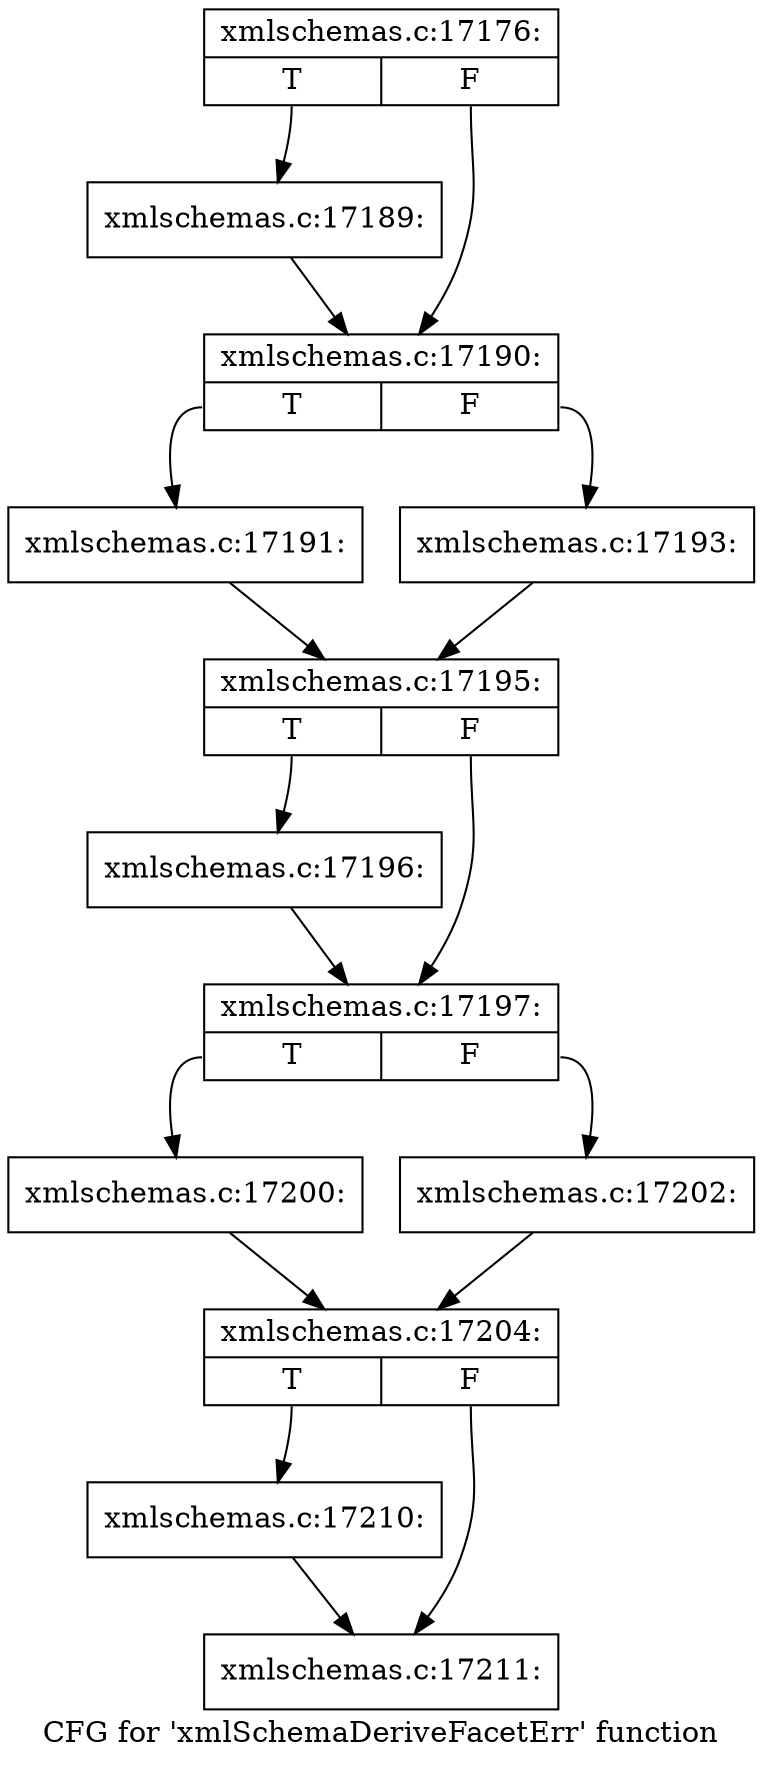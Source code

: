 digraph "CFG for 'xmlSchemaDeriveFacetErr' function" {
	label="CFG for 'xmlSchemaDeriveFacetErr' function";

	Node0x51a23c0 [shape=record,label="{xmlschemas.c:17176:|{<s0>T|<s1>F}}"];
	Node0x51a23c0:s0 -> Node0x51ecb30;
	Node0x51a23c0:s1 -> Node0x51ecb80;
	Node0x51ecb30 [shape=record,label="{xmlschemas.c:17189:}"];
	Node0x51ecb30 -> Node0x51ecb80;
	Node0x51ecb80 [shape=record,label="{xmlschemas.c:17190:|{<s0>T|<s1>F}}"];
	Node0x51ecb80:s0 -> Node0x51ed340;
	Node0x51ecb80:s1 -> Node0x51ed3e0;
	Node0x51ed340 [shape=record,label="{xmlschemas.c:17191:}"];
	Node0x51ed340 -> Node0x51ed390;
	Node0x51ed3e0 [shape=record,label="{xmlschemas.c:17193:}"];
	Node0x51ed3e0 -> Node0x51ed390;
	Node0x51ed390 [shape=record,label="{xmlschemas.c:17195:|{<s0>T|<s1>F}}"];
	Node0x51ed390:s0 -> Node0x51ee040;
	Node0x51ed390:s1 -> Node0x51ee090;
	Node0x51ee040 [shape=record,label="{xmlschemas.c:17196:}"];
	Node0x51ee040 -> Node0x51ee090;
	Node0x51ee090 [shape=record,label="{xmlschemas.c:17197:|{<s0>T|<s1>F}}"];
	Node0x51ee090:s0 -> Node0x51eef20;
	Node0x51ee090:s1 -> Node0x51eefc0;
	Node0x51eef20 [shape=record,label="{xmlschemas.c:17200:}"];
	Node0x51eef20 -> Node0x51eef70;
	Node0x51eefc0 [shape=record,label="{xmlschemas.c:17202:}"];
	Node0x51eefc0 -> Node0x51eef70;
	Node0x51eef70 [shape=record,label="{xmlschemas.c:17204:|{<s0>T|<s1>F}}"];
	Node0x51eef70:s0 -> Node0x51efea0;
	Node0x51eef70:s1 -> Node0x51efef0;
	Node0x51efea0 [shape=record,label="{xmlschemas.c:17210:}"];
	Node0x51efea0 -> Node0x51efef0;
	Node0x51efef0 [shape=record,label="{xmlschemas.c:17211:}"];
}
